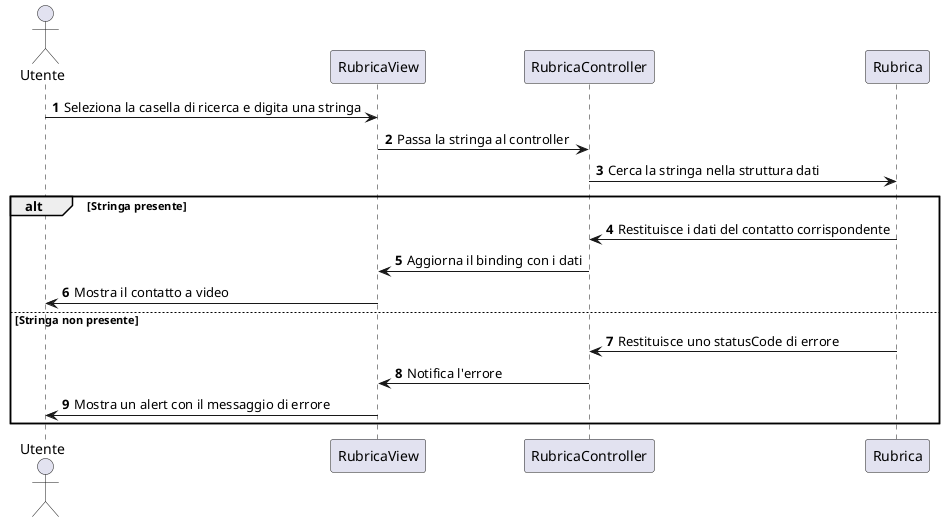@startuml
autonumber
actor Utente
participant RubricaView
participant RubricaController
participant Rubrica

Utente -> RubricaView : Seleziona la casella di ricerca e digita una stringa
RubricaView -> RubricaController : Passa la stringa al controller
RubricaController -> Rubrica : Cerca la stringa nella struttura dati

alt Stringa presente
    Rubrica -> RubricaController : Restituisce i dati del contatto corrispondente
    RubricaController -> RubricaView : Aggiorna il binding con i dati
    RubricaView -> Utente : Mostra il contatto a video
else Stringa non presente
    Rubrica -> RubricaController : Restituisce uno statusCode di errore
    RubricaController -> RubricaView : Notifica l'errore
    RubricaView -> Utente : Mostra un alert con il messaggio di errore
end
@enduml